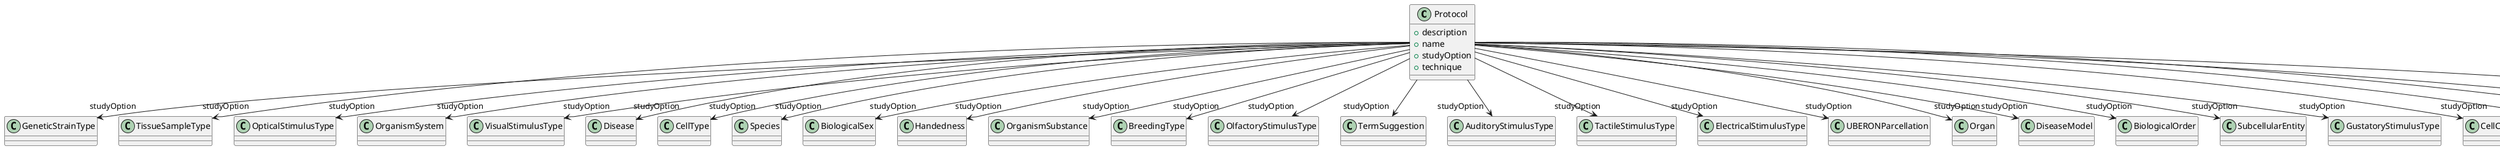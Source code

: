@startuml
class Protocol {
+description
+name
+studyOption
+technique

}
Protocol -d-> "studyOption" GeneticStrainType
Protocol -d-> "studyOption" TissueSampleType
Protocol -d-> "studyOption" OpticalStimulusType
Protocol -d-> "studyOption" OrganismSystem
Protocol -d-> "studyOption" VisualStimulusType
Protocol -d-> "studyOption" Disease
Protocol -d-> "studyOption" CellType
Protocol -d-> "studyOption" Species
Protocol -d-> "studyOption" BiologicalSex
Protocol -d-> "studyOption" Handedness
Protocol -d-> "studyOption" OrganismSubstance
Protocol -d-> "studyOption" BreedingType
Protocol -d-> "studyOption" OlfactoryStimulusType
Protocol -d-> "studyOption" TermSuggestion
Protocol -d-> "studyOption" AuditoryStimulusType
Protocol -d-> "studyOption" TactileStimulusType
Protocol -d-> "studyOption" ElectricalStimulusType
Protocol -d-> "studyOption" UBERONParcellation
Protocol -d-> "studyOption" Organ
Protocol -d-> "studyOption" DiseaseModel
Protocol -d-> "studyOption" BiologicalOrder
Protocol -d-> "studyOption" SubcellularEntity
Protocol -d-> "studyOption" GustatoryStimulusType
Protocol -d-> "studyOption" CellCultureType
Protocol -d-> "studyOption" MolecularEntity
Protocol -d-> "studyOption" ParcellationEntity
Protocol -d-> "studyOption" CustomAnatomicalEntity
Protocol -d-> "technique" Technique

@enduml